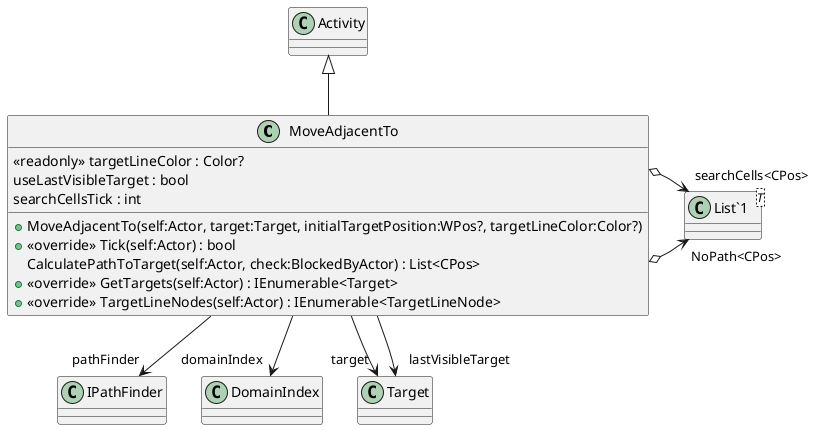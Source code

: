@startuml
class MoveAdjacentTo {
    <<readonly>> targetLineColor : Color?
    useLastVisibleTarget : bool
    + MoveAdjacentTo(self:Actor, target:Target, initialTargetPosition:WPos?, targetLineColor:Color?)
    + <<override>> Tick(self:Actor) : bool
    searchCellsTick : int
    CalculatePathToTarget(self:Actor, check:BlockedByActor) : List<CPos>
    + <<override>> GetTargets(self:Actor) : IEnumerable<Target>
    + <<override>> TargetLineNodes(self:Actor) : IEnumerable<TargetLineNode>
}
class "List`1"<T> {
}
Activity <|-- MoveAdjacentTo
MoveAdjacentTo o-> "NoPath<CPos>" "List`1"
MoveAdjacentTo --> "pathFinder" IPathFinder
MoveAdjacentTo --> "domainIndex" DomainIndex
MoveAdjacentTo --> "target" Target
MoveAdjacentTo --> "lastVisibleTarget" Target
MoveAdjacentTo o-> "searchCells<CPos>" "List`1"
@enduml
